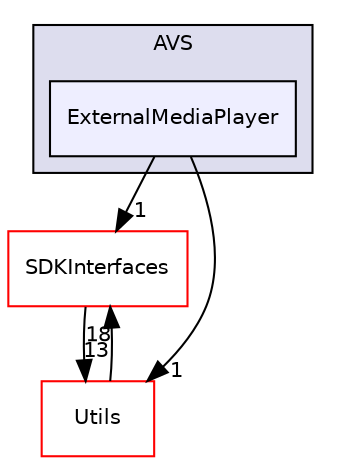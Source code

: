 digraph "/workplace/avs-device-sdk/AVSCommon/AVS/include/AVSCommon/AVS/ExternalMediaPlayer" {
  compound=true
  node [ fontsize="10", fontname="Helvetica"];
  edge [ labelfontsize="10", labelfontname="Helvetica"];
  subgraph clusterdir_1b86ff6fe19386d1d992f6fa0aca02b2 {
    graph [ bgcolor="#ddddee", pencolor="black", label="AVS" fontname="Helvetica", fontsize="10", URL="dir_1b86ff6fe19386d1d992f6fa0aca02b2.html"]
  dir_7c0f72e3b40394b6419f2d29748370b1 [shape=box, label="ExternalMediaPlayer", style="filled", fillcolor="#eeeeff", pencolor="black", URL="dir_7c0f72e3b40394b6419f2d29748370b1.html"];
  }
  dir_97afc8111b754cf401b73024f872f45d [shape=box label="SDKInterfaces" fillcolor="white" style="filled" color="red" URL="dir_97afc8111b754cf401b73024f872f45d.html"];
  dir_49dd3d9ac5586189aa170bac46425b9c [shape=box label="Utils" fillcolor="white" style="filled" color="red" URL="dir_49dd3d9ac5586189aa170bac46425b9c.html"];
  dir_97afc8111b754cf401b73024f872f45d->dir_49dd3d9ac5586189aa170bac46425b9c [headlabel="13", labeldistance=1.5 headhref="dir_000016_000061.html"];
  dir_49dd3d9ac5586189aa170bac46425b9c->dir_97afc8111b754cf401b73024f872f45d [headlabel="18", labeldistance=1.5 headhref="dir_000061_000016.html"];
  dir_7c0f72e3b40394b6419f2d29748370b1->dir_97afc8111b754cf401b73024f872f45d [headlabel="1", labeldistance=1.5 headhref="dir_000048_000016.html"];
  dir_7c0f72e3b40394b6419f2d29748370b1->dir_49dd3d9ac5586189aa170bac46425b9c [headlabel="1", labeldistance=1.5 headhref="dir_000048_000061.html"];
}
